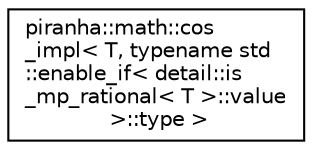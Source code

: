 digraph "Graphical Class Hierarchy"
{
  edge [fontname="Helvetica",fontsize="10",labelfontname="Helvetica",labelfontsize="10"];
  node [fontname="Helvetica",fontsize="10",shape=record];
  rankdir="LR";
  Node0 [label="piranha::math::cos\l_impl\< T, typename std\l::enable_if\< detail::is\l_mp_rational\< T \>::value\l \>::type \>",height=0.2,width=0.4,color="black", fillcolor="white", style="filled",URL="$structpiranha_1_1math_1_1cos__impl_3_01_t_00_01typename_01std_1_1enable__if_3_01detail_1_1is__mp1855e5349f54f1190f2aed1f69b58247.html",tooltip="Specialisation of the piranha::math::cos() functor for piranha::mp_rational. "];
}
